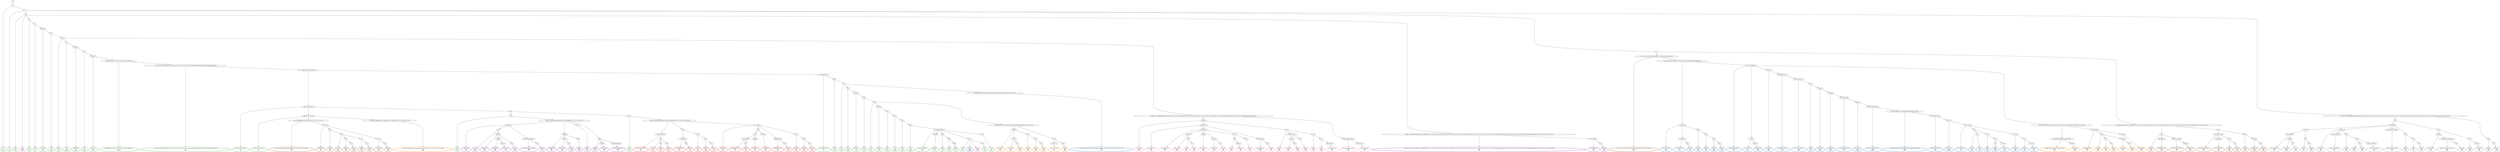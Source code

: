 digraph T {
	{
		rank=same
		410 [penwidth=3,colorscheme=set19,color=3,label="0_P\nP\n0.74%"]
		408 [penwidth=3,colorscheme=set19,color=3,label="1_P\nP\n7.1%"]
		406 [penwidth=3,colorscheme=set19,color=3,label="2;8_P\nP\n3.5%"]
		404 [penwidth=3,colorscheme=set19,color=3,label="10_P\nP\n3.7%"]
		402 [penwidth=3,colorscheme=set19,color=3,label="19_P\nP\n1%"]
		400 [penwidth=3,colorscheme=set19,color=3,label="24;28;30_P\nP\n0.44%"]
		398 [penwidth=3,colorscheme=set19,color=3,label="35_P\nP\n0.56%"]
		396 [penwidth=3,colorscheme=set19,color=3,label="43;47_P\nP\n0.25%"]
		394 [penwidth=3,colorscheme=set19,color=3,label="54_P\nP\n0.0053%"]
		392 [penwidth=3,colorscheme=set19,color=3,label="58;59;63_P\nP\n0.038%"]
		390 [penwidth=3,colorscheme=set19,color=3,label="66_P\nP\n0.021%"]
		388 [penwidth=3,colorscheme=set19,color=3,label="74;82;87_P\nP\n0.024%"]
		386 [penwidth=3,colorscheme=set19,color=3,label="90;95;98;105;118;123;124;127;136;141;148;153;159;162_P\nP\n0.0046%"]
		384 [penwidth=3,colorscheme=set19,color=3,label="172;178;181;186;190;195;200;211;214;215;224;227;231;237;238;242;250;258;276;282;286;296;303;306;314;318;329;336;340;343;345_P\nP\n0.02%"]
		381 [penwidth=3,colorscheme=set19,color=3,label="461;468;472;476;481_P\nP\n1.8%"]
		379 [penwidth=3,colorscheme=set19,color=3,label="488;502;511;519;526_P\nP\n6.1%"]
		376 [penwidth=3,colorscheme=set19,color=3,label="510_P\nP\n9.4%"]
		374 [penwidth=3,colorscheme=set19,color=3,label="518_P\nP\n6.6%"]
		372 [penwidth=3,colorscheme=set19,color=3,label="475;480;487;501_P\nP\n1%"]
		370 [penwidth=3,colorscheme=set19,color=3,label="509_P\nP\n0.74%"]
		368 [penwidth=3,colorscheme=set19,color=3,label="517_P\nP\n2.7%"]
		366 [penwidth=3,colorscheme=set19,color=3,label="533_P\nP\n0.46%"]
		364 [penwidth=3,colorscheme=set19,color=3,label="540;548_P\nP\n1.4%"]
		362 [penwidth=3,colorscheme=set19,color=3,label="568_P\nP\n0.51%"]
		360 [penwidth=3,colorscheme=set19,color=3,label="571_P\nP\n1.1%"]
		358 [penwidth=3,colorscheme=set19,color=3,label="581;586_P\nP\n0.71%"]
		356 [penwidth=3,colorscheme=set19,color=3,label="605_P\nP\n0.037%"]
		354 [penwidth=3,colorscheme=set19,color=3,label="612_P\nP\n0.099%"]
		352 [penwidth=3,colorscheme=set19,color=3,label="619_P\nP\n0.027%"]
		350 [penwidth=3,colorscheme=set19,color=3,label="638_P\nP\n0.0053%"]
		348 [penwidth=3,colorscheme=set19,color=3,label="652;667;668;676_P\nP\n9.4%"]
		346 [penwidth=3,colorscheme=set19,color=3,label="685;690_P\nP\n8.5%"]
		344 [penwidth=3,colorscheme=set19,color=3,label="689_P\nP\n1.7%"]
		342 [penwidth=3,colorscheme=set19,color=3,label="694_P\nP\n1.5%"]
		340 [penwidth=3,colorscheme=set19,color=3,label="698_P\nP\n11%"]
		338 [penwidth=3,colorscheme=set19,color=3,label="693_P\nP\n5.3%"]
		336 [penwidth=3,colorscheme=set19,color=3,label="697_P\nP\n6.4%"]
		334 [penwidth=3,colorscheme=set19,color=3,label="714_P\nP\n5.8%"]
		332 [penwidth=3,colorscheme=set19,color=2,label="525;556;564;572;587;593;598;613;644;657;680;683;687;695;700;706;718;732;736;741;771_M1\nM1\n5.5%"]
		331 [penwidth=3,colorscheme=set19,color=2,label="693_M1\nM1\n0.038%"]
		326 [penwidth=3,colorscheme=set19,color=2,label="241;245;249_M1\nM1\n6.7%"]
		324 [penwidth=3,colorscheme=set19,color=2,label="257;269;274_M1\nM1\n1.6%"]
		322 [penwidth=3,colorscheme=set19,color=2,label="289_M1\nM1\n5.4%"]
		320 [penwidth=3,colorscheme=set19,color=2,label="280_M1\nM1\n0.13%"]
		318 [penwidth=3,colorscheme=set19,color=2,label="288_M1\nM1\n1.4%"]
		316 [penwidth=3,colorscheme=set19,color=2,label="294_M1\nM1\n0.98%"]
		314 [penwidth=3,colorscheme=set19,color=2,label="305_M1\nM1\n5.4%"]
		312 [penwidth=3,colorscheme=set19,color=2,label="252;256;264;268_M1\nM1\n11%"]
		310 [penwidth=3,colorscheme=set19,color=2,label="273;279_M1\nM1\n4.7%"]
		308 [penwidth=3,colorscheme=set19,color=2,label="285;293_M1\nM1\n5.6%"]
		306 [penwidth=3,colorscheme=set19,color=2,label="278;284_M1\nM1\n0.89%"]
		304 [penwidth=3,colorscheme=set19,color=2,label="292;298;302;310_M1\nM1\n0.21%"]
		302 [penwidth=3,colorscheme=set19,color=2,label="313;317;324;326_M1\nM1\n0.46%"]
		300 [penwidth=3,colorscheme=set19,color=2,label="335_M1\nM1\n0.11%"]
		298 [penwidth=3,colorscheme=set19,color=2,label="339;342_M1\nM1\n0.19%"]
		296 [penwidth=3,colorscheme=set19,color=2,label="354;358_M1\nM1\n0.19%"]
		294 [penwidth=3,colorscheme=set19,color=2,label="379;394;403;425_M1\nM1\n0.11%"]
		292 [penwidth=3,colorscheme=set19,color=2,label="434;445_M1\nM1\n0.0069%"]
		290 [penwidth=3,colorscheme=set19,color=2,label="462;473;478;489;504_M1\nM1\n0.0087%"]
		288 [penwidth=3,colorscheme=set19,color=2,label="543;552;560;566;575;578;583;589;595;601;608;622;627;633_M1\nM1\n0.052%"]
		286 [penwidth=3,colorscheme=set19,color=2,label="653;663;673;679_M1\nM1\n0.04%"]
		284 [penwidth=3,colorscheme=set19,color=2,label="691;715_M1\nM1\n0.0069%"]
		282 [penwidth=3,colorscheme=set19,color=2,label="724;725;729_M1\nM1\n3%"]
		280 [penwidth=3,colorscheme=set19,color=2,label="738_M1\nM1\n9.9%"]
		278 [penwidth=3,colorscheme=set19,color=2,label="744_M1\nM1\n11%"]
		276 [penwidth=3,colorscheme=set19,color=2,label="749_M1\nM1\n3.8%"]
		273 [penwidth=3,colorscheme=set19,color=2,label="766_M1\nM1\n6.8%"]
		271 [penwidth=3,colorscheme=set19,color=2,label="774;780_M1\nM1\n5.4%"]
		269 [penwidth=3,colorscheme=set19,color=2,label="743;748_M1\nM1\n0.94%"]
		267 [penwidth=3,colorscheme=set19,color=2,label="773_M1\nM1\n2.4%"]
		265 [penwidth=3,colorscheme=set19,color=2,label="779;783_M1\nM1\n6.1%"]
		264 [penwidth=3,colorscheme=set19,color=8,label="2;8_M2\nM2\n0.012%"]
		261 [penwidth=3,colorscheme=set19,color=8,label="435;446_M2\nM2\n0.73%"]
		259 [penwidth=3,colorscheme=set19,color=8,label="453;464;474_M2\nM2\n3.4%"]
		257 [penwidth=3,colorscheme=set19,color=8,label="479;485;493_M2\nM2\n5.9%"]
		255 [penwidth=3,colorscheme=set19,color=8,label="499;507_M2\nM2\n0.81%"]
		253 [penwidth=3,colorscheme=set19,color=8,label="515_M2\nM2\n3.6%"]
		251 [penwidth=3,colorscheme=set19,color=8,label="523_M2\nM2\n7.6%"]
		249 [penwidth=3,colorscheme=set19,color=8,label="506;538_M2\nM2\n6.3%"]
		247 [penwidth=3,colorscheme=set19,color=8,label="514;532_M2\nM2\n3.1%"]
		245 [penwidth=3,colorscheme=set19,color=8,label="537_M2\nM2\n5.5%"]
		242 [penwidth=3,colorscheme=set19,color=8,label="536_M2\nM2\n11%"]
		240 [penwidth=3,colorscheme=set19,color=8,label="546;555_M2\nM2\n6%"]
		238 [penwidth=3,colorscheme=set19,color=8,label="545_M2\nM2\n6%"]
		236 [penwidth=3,colorscheme=set19,color=8,label="484;492;498_M2\nM2\n0.58%"]
		234 [penwidth=3,colorscheme=set19,color=8,label="530_M2\nM2\n5%"]
		232 [penwidth=3,colorscheme=set19,color=8,label="463_M2\nM2\n6.2%"]
		229 [penwidth=3,colorscheme=set19,color=8,label="522;529_M2\nM2\n4.7%"]
		227 [penwidth=3,colorscheme=set19,color=8,label="562_M2\nM2\n5.5%"]
		225 [penwidth=3,colorscheme=set19,color=8,label="528_M2\nM2\n5.1%"]
		223 [penwidth=3,colorscheme=set19,color=8,label="483_M2\nM2\n1.3%"]
		221 [penwidth=3,colorscheme=set19,color=8,label="521_M2\nM2\n0.39%"]
		219 [penwidth=3,colorscheme=set19,color=8,label="527;544;554_M2\nM2\n5.6%"]
		217 [penwidth=3,colorscheme=set19,color=8,label="452;482;490;513;520_M2\nM2\n0.9%"]
		215 [penwidth=3,colorscheme=set19,color=8,label="553;561;567_M2\nM2\n5%"]
		214 [penwidth=3,colorscheme=set19,color=8,label="693_M2\nM2\n0.33%"]
		208 [penwidth=3,colorscheme=set19,color=9,label="382;388;408_M3\nM3\n7.5%"]
		206 [penwidth=3,colorscheme=set19,color=9,label="419;439_M3\nM3\n0.46%"]
		204 [penwidth=3,colorscheme=set19,color=9,label="457_M3\nM3\n5.3%"]
		202 [penwidth=3,colorscheme=set19,color=9,label="397_M3\nM3\n5%"]
		200 [penwidth=3,colorscheme=set19,color=9,label="456_M3\nM3\n5.1%"]
		198 [penwidth=3,colorscheme=set19,color=9,label="374;381_M3\nM3\n4.9%"]
		196 [penwidth=3,colorscheme=set19,color=9,label="387;407;418;438_M3\nM3\n6%"]
		194 [penwidth=3,colorscheme=set19,color=9,label="396_M3\nM3\n4.9%"]
		192 [penwidth=3,colorscheme=set19,color=9,label="406_M3\nM3\n0.31%"]
		190 [penwidth=3,colorscheme=set19,color=9,label="417_M3\nM3\n5.6%"]
		188 [penwidth=3,colorscheme=set19,color=9,label="427;437;455;466_M3\nM3\n5.1%"]
		186 [penwidth=3,colorscheme=set19,color=9,label="380;386;405;416;448_M3\nM3\n6.4%"]
		184 [penwidth=3,colorscheme=set19,color=9,label="385_M3\nM3\n2.2%"]
		182 [penwidth=3,colorscheme=set19,color=9,label="395_M3\nM3\n1%"]
		180 [penwidth=3,colorscheme=set19,color=9,label="415_M3\nM3\n6.4%"]
		177 [penwidth=3,colorscheme=set19,color=9,label="366;373_M3\nM3\n4.3%"]
		175 [penwidth=3,colorscheme=set19,color=9,label="384;404;414;436;447;454_M3\nM3\n0.38%"]
		173 [penwidth=3,colorscheme=set19,color=9,label="465_M3\nM3\n5.5%"]
		171 [penwidth=3,colorscheme=set19,color=9,label="372_M3\nM3\n4.9%"]
		169 [penwidth=3,colorscheme=set19,color=9,label="413;426_M3\nM3\n5.2%"]
		167 [penwidth=3,colorscheme=set19,color=9,label="363_M3\nM3\n5.2%"]
		165 [penwidth=3,colorscheme=set19,color=9,label="371_M3\nM3\n8.4%"]
		163 [penwidth=3,colorscheme=set19,color=7,label="565;574;588;599;615;620;640;647;661;671;703;707;712;720;722_M4\nM4\n3.4%"]
		161 [penwidth=3,colorscheme=set19,color=7,label="730;735_M4\nM4\n3%"]
		159 [penwidth=3,colorscheme=set19,color=7,label="739_M4\nM4\n12%"]
		157 [penwidth=3,colorscheme=set19,color=7,label="750_M4\nM4\n4.8%"]
		155 [penwidth=3,colorscheme=set19,color=7,label="758_M4\nM4\n1.9%"]
		153 [penwidth=3,colorscheme=set19,color=7,label="776_M4\nM4\n6.6%"]
		151 [penwidth=3,colorscheme=set19,color=7,label="767_M4\nM4\n3.1%"]
		149 [penwidth=3,colorscheme=set19,color=7,label="781_M4\nM4\n5.4%"]
		147 [penwidth=3,colorscheme=set19,color=7,label="757;775_M4\nM4\n1.6%"]
		145 [penwidth=3,colorscheme=set19,color=7,label="784_M4\nM4\n5.5%"]
		142 [penwidth=3,colorscheme=set19,color=7,label="368_M4\nM4\n2.4%"]
		140 [penwidth=3,colorscheme=set19,color=7,label="389;400;451_M4\nM4\n8.9%"]
		138 [penwidth=3,colorscheme=set19,color=7,label="399;411;422;429_M4\nM4\n2.6%"]
		136 [penwidth=3,colorscheme=set19,color=7,label="442;450_M4\nM4\n5.9%"]
		133 [penwidth=3,colorscheme=set19,color=7,label="398;410;421;428_M4\nM4\n3.1%"]
		131 [penwidth=3,colorscheme=set19,color=7,label="441;459;467_M4\nM4\n9.8%"]
		129 [penwidth=3,colorscheme=set19,color=7,label="458_M4\nM4\n1.4%"]
		127 [penwidth=3,colorscheme=set19,color=7,label="471_M4\nM4\n5.5%"]
		125 [penwidth=3,colorscheme=set19,color=7,label="409_M4\nM4\n4.1%"]
		123 [penwidth=3,colorscheme=set19,color=7,label="420;440_M4\nM4\n0.025%"]
		121 [penwidth=3,colorscheme=set19,color=7,label="449_M4\nM4\n8.8%"]
		120 [penwidth=3,colorscheme=set19,color=7,label="11;12;15;22;25;32;37;40;44;51;64;68;75;79;83;85;92;104;106;110;114_M4\nM4\n0.35%"]
		118 [penwidth=3,colorscheme=set19,color=5,label="551;558;577;594;600;607;621;648;662;672;675;678;681;704;713;723;726;733;751;759_M5\nM5\n9.2%"]
		115 [penwidth=3,colorscheme=set19,color=5,label="740;746_M5\nM5\n1.1%"]
		113 [penwidth=3,colorscheme=set19,color=5,label="753;763_M5\nM5\n5.6%"]
		111 [penwidth=3,colorscheme=set19,color=5,label="769_M5\nM5\n8.2%"]
		109 [penwidth=3,colorscheme=set19,color=5,label="762_M5\nM5\n2.1%"]
		107 [penwidth=3,colorscheme=set19,color=5,label="768_M5\nM5\n5.5%"]
		105 [penwidth=3,colorscheme=set19,color=5,label="778_M5\nM5\n6.4%"]
		102 [penwidth=3,colorscheme=set19,color=5,label="752;761;777_M5\nM5\n8%"]
		100 [penwidth=3,colorscheme=set19,color=5,label="760_M5\nM5\n8.6%"]
		97 [penwidth=3,colorscheme=set19,color=5,label="576;580;590;596;603;610;616;624;629_M5\nM5\n5.5%"]
		95 [penwidth=3,colorscheme=set19,color=5,label="650;655_M5\nM5\n6.2%"]
		93 [penwidth=3,colorscheme=set19,color=5,label="579;584;602_M5\nM5\n2.7%"]
		91 [penwidth=3,colorscheme=set19,color=5,label="609_M5\nM5\n4.4%"]
		89 [penwidth=3,colorscheme=set19,color=5,label="623_M5\nM5\n4.7%"]
		87 [penwidth=3,colorscheme=set19,color=5,label="641_M5\nM5\n6.3%"]
		85 [penwidth=3,colorscheme=set19,color=5,label="628;635_M5\nM5\n2.2%"]
		83 [penwidth=3,colorscheme=set19,color=5,label="654_M5\nM5\n5.2%"]
		81 [penwidth=3,colorscheme=set19,color=5,label="634;649_M5\nM5\n8.2%"]
		78 [penwidth=3,colorscheme=set19,color=4,label="788;793_M6\nM6\n1.7%"]
		76 [penwidth=3,colorscheme=set19,color=4,label="801_M6\nM6\n3.3%"]
		74 [penwidth=3,colorscheme=set19,color=4,label="808;814_M6\nM6\n6.6%"]
		72 [penwidth=3,colorscheme=set19,color=4,label="823;830_M6\nM6\n0.49%"]
		70 [penwidth=3,colorscheme=set19,color=4,label="851;852_M6\nM6\n5%"]
		68 [penwidth=3,colorscheme=set19,color=4,label="829_M6\nM6\n8.2%"]
		66 [penwidth=3,colorscheme=set19,color=4,label="807;813;822;828;838_M6\nM6\n3.2%"]
		64 [penwidth=3,colorscheme=set19,color=4,label="850_M6\nM6\n7.7%"]
		62 [penwidth=3,colorscheme=set19,color=4,label="792;800_M6\nM6\n12%"]
		60 [penwidth=3,colorscheme=set19,color=4,label="821;827_M6\nM6\n3.8%"]
		58 [penwidth=3,colorscheme=set19,color=4,label="837_M6\nM6\n6.3%"]
		56 [penwidth=3,colorscheme=set19,color=4,label="836_M6\nM6\n5.8%"]
		54 [penwidth=3,colorscheme=set19,color=4,label="799_M6\nM6\n6.1%"]
		52 [penwidth=3,colorscheme=set19,color=4,label="806_M6\nM6\n4.5%"]
		50 [penwidth=3,colorscheme=set19,color=4,label="812;820_M6\nM6\n9%"]
		48 [penwidth=3,colorscheme=set19,color=4,label="819;835;844;849_M6\nM6\n5.2%"]
		46 [penwidth=3,colorscheme=set19,color=4,label="14;18;21;27;29;31;34;42;49;56;62;77;81;86;94;108;113;117;126;130;145;152;155;161;164;168;171;180;203;218;221;226;230;236;240;248;255;261;267;287;311;321;332;347;365;370;377;392;402;430;443;460;486;494;500;508;516;524;539;547;563;570;585;591;617;636;642;659;664;682;708;716;721;731;747;764;770;782_M6\nM6\n4.9%"]
		44 [penwidth=3,colorscheme=set19,color=4,label="787;798;805_M6\nM6\n1.2%"]
		42 [penwidth=3,colorscheme=set19,color=4,label="818_M6\nM6\n5.2%"]
		39 [penwidth=3,colorscheme=set19,color=1,label="785;791;797;804_M7\nM7\n6.3%"]
		37 [penwidth=3,colorscheme=set19,color=1,label="811_M7\nM7\n3.4%"]
		35 [penwidth=3,colorscheme=set19,color=1,label="843_M7\nM7\n6.7%"]
		33 [penwidth=3,colorscheme=set19,color=1,label="848_M7\nM7\n8.2%"]
		30 [penwidth=3,colorscheme=set19,color=1,label="790;796;803_M7\nM7\n8.1%"]
		28 [penwidth=3,colorscheme=set19,color=1,label="842_M7\nM7\n5.1%"]
		26 [penwidth=3,colorscheme=set19,color=1,label="795_M7\nM7\n9%"]
		24 [penwidth=3,colorscheme=set19,color=1,label="810_M7\nM7\n0.53%"]
		22 [penwidth=3,colorscheme=set19,color=1,label="817_M7\nM7\n7.1%"]
		20 [penwidth=3,colorscheme=set19,color=1,label="789;794_M7\nM7\n4.2%"]
		16 [penwidth=3,colorscheme=set19,color=1,label="826;834;841_M7\nM7\n6%"]
		14 [penwidth=3,colorscheme=set19,color=1,label="847_M7\nM7\n6%"]
		12 [penwidth=3,colorscheme=set19,color=1,label="833;846_M7\nM7\n5.7%"]
		10 [penwidth=3,colorscheme=set19,color=1,label="825;840_M7\nM7\n5.7%"]
		8 [penwidth=3,colorscheme=set19,color=1,label="809;832;839_M7\nM7\n4.6%"]
		6 [penwidth=3,colorscheme=set19,color=1,label="845_M7\nM7\n5.2%"]
		4 [penwidth=3,colorscheme=set19,color=1,label="815_M7\nM7\n1.1%"]
		2 [penwidth=3,colorscheme=set19,color=1,label="824_M7\nM7\n2.2%"]
		0 [penwidth=3,colorscheme=set19,color=1,label="831_M7\nM7\n5.1%"]
	}
	412 [label="GL"]
	411 [label="0"]
	409 [label="1"]
	407 [label="2;8"]
	405 [label="10"]
	403 [label="19"]
	401 [label="24;28;30"]
	399 [label="35"]
	397 [label="43;47"]
	395 [label="54"]
	393 [label="58;59;63"]
	391 [label="66"]
	389 [label="74;82;87"]
	387 [label="90;95;98;105;118;123;124;127;136;141;148;153;159;162"]
	385 [label="172;178;181;186;190;195;200;211;214;215;224;227;231;237;238;242;250;258;276;282;286;296;303;306;314;318;329;336;340;343;345"]
	383 [label="356;383;391;423;431;432;444"]
	382 [label="461;468;472;476;481"]
	380 [label="488;502;511;519;526"]
	378 [label="495"]
	377 [label="510"]
	375 [label="518"]
	373 [label="475;480;487;501"]
	371 [label="509"]
	369 [label="517"]
	367 [label="533"]
	365 [label="540;548"]
	363 [label="568"]
	361 [label="571"]
	359 [label="581;586"]
	357 [label="605"]
	355 [label="612"]
	353 [label="619"]
	351 [label="638"]
	349 [label="652;667;668;676"]
	347 [label="685;690"]
	345 [label="689"]
	343 [label="694"]
	341 [label="698"]
	339 [label="693"]
	337 [label="697"]
	335 [label="714"]
	333 [label="525;556;564;572;587;593;598;613;644;657;680;683;687;695;700;706;718;732;736;741;771"]
	330 [label="4"]
	329 [label="11;12;15;22;25;32;37;40;44;51;64;68;75;79;83;85;92;104;106;110;114"]
	328 [label="121;128;138;140;143;149;157;160;166;174;179;182;188;192;197;206;209;212;216"]
	327 [label="241;245;249"]
	325 [label="257;269;274"]
	323 [label="289"]
	321 [label="280"]
	319 [label="288"]
	317 [label="294"]
	315 [label="305"]
	313 [label="252;256;264;268"]
	311 [label="273;279"]
	309 [label="285;293"]
	307 [label="278;284"]
	305 [label="292;298;302;310"]
	303 [label="313;317;324;326"]
	301 [label="335"]
	299 [label="339;342"]
	297 [label="354;358"]
	295 [label="379;394;403;425"]
	293 [label="434;445"]
	291 [label="462;473;478;489;504"]
	289 [label="543;552;560;566;575;578;583;589;595;601;608;622;627;633"]
	287 [label="653;663;673;679"]
	285 [label="691;715"]
	283 [label="724;725;729"]
	281 [label="738"]
	279 [label="744"]
	277 [label="749"]
	275 [label="756"]
	274 [label="766"]
	272 [label="774;780"]
	270 [label="743;748"]
	268 [label="773"]
	266 [label="779;783"]
	263 [label="50;55;60;67;71;78;84;88;91;96;99;101;103;109;131;137;142;146;156;165;169;173;187;191;196;205;208;222;225;232;243;246;251;253;259;266;271;275;281;290;295;299;308;316;320;328;331;337;346;349;352;362;369;390;401;412"]
	262 [label="435;446"]
	260 [label="453;464;474"]
	258 [label="479;485;493"]
	256 [label="499;507"]
	254 [label="515"]
	252 [label="523"]
	250 [label="506;538"]
	248 [label="514;532"]
	246 [label="537"]
	244 [label="531"]
	243 [label="536"]
	241 [label="546;555"]
	239 [label="545"]
	237 [label="484;492;498"]
	235 [label="530"]
	233 [label="463"]
	231 [label="470;491;497;505"]
	230 [label="522;529"]
	228 [label="562"]
	226 [label="528"]
	224 [label="483"]
	222 [label="521"]
	220 [label="527;544;554"]
	218 [label="452;482;490;513;520"]
	216 [label="553;561;567"]
	213 [label="3;5;7;9;13;17;20;23;26;33;36;39;46;53;61;65;70;73;93;100;102;107;112;116;119;122;125;129;133;135;139;147;151;154;175;177;185;189;194;199;202;204;220;223;229;234;235;262;265;270;277;283;291;300;304;307;315;319;327;330;344"]
	212 [label="351"]
	211 [label="355;360;364"]
	210 [label="367;375"]
	209 [label="382;388;408"]
	207 [label="419;439"]
	205 [label="457"]
	203 [label="397"]
	201 [label="456"]
	199 [label="374;381"]
	197 [label="387;407;418;438"]
	195 [label="396"]
	193 [label="406"]
	191 [label="417"]
	189 [label="427;437;455;466"]
	187 [label="380;386;405;416;448"]
	185 [label="385"]
	183 [label="395"]
	181 [label="415"]
	179 [label="359"]
	178 [label="366;373"]
	176 [label="384;404;414;436;447;454"]
	174 [label="465"]
	172 [label="372"]
	170 [label="413;426"]
	168 [label="363"]
	166 [label="371"]
	164 [label="565;574;588;599;615;620;640;647;661;671;703;707;712;720;722"]
	162 [label="730;735"]
	160 [label="739"]
	158 [label="750"]
	156 [label="758"]
	154 [label="776"]
	152 [label="767"]
	150 [label="781"]
	148 [label="757;775"]
	146 [label="784"]
	144 [label="6;16;38;41;45;48;52;57;69;72;76;80;89;97;111;115;120;132;134;144;150;158;163;167;170;176;183;184;193;198;201;207;210;213;217;219;228;233;239;244;247;254;260;263;272;301;312;322;333;361"]
	143 [label="368"]
	141 [label="389;400;451"]
	139 [label="399;411;422;429"]
	137 [label="442;450"]
	135 [label="376"]
	134 [label="398;410;421;428"]
	132 [label="441;459;467"]
	130 [label="458"]
	128 [label="471"]
	126 [label="409"]
	124 [label="420;440"]
	122 [label="449"]
	119 [label="551;558;577;594;600;607;621;648;662;672;675;678;681;704;713;723;726;733;751;759"]
	117 [label="592;597;604;611;618;625;630;637;643;651;656;660;665;686;699;705;709;717;728"]
	116 [label="740;746"]
	114 [label="753;763"]
	112 [label="769"]
	110 [label="762"]
	108 [label="768"]
	106 [label="778"]
	104 [label="745"]
	103 [label="752;761;777"]
	101 [label="760"]
	99 [label="297;309;323;325;334;338;341;348;350;353;357;378;393;424;433;469;477;496;503;512;535;542;559"]
	98 [label="576;580;590;596;603;610;616;624;629"]
	96 [label="650;655"]
	94 [label="579;584;602"]
	92 [label="609"]
	90 [label="623"]
	88 [label="641"]
	86 [label="628;635"]
	84 [label="654"]
	82 [label="634;649"]
	80 [label="550;557;573;582;632;646;658;670;674;677;684;688;692;702;711;737;742;755;772"]
	79 [label="788;793"]
	77 [label="801"]
	75 [label="808;814"]
	73 [label="823;830"]
	71 [label="851;852"]
	69 [label="829"]
	67 [label="807;813;822;828;838"]
	65 [label="850"]
	63 [label="792;800"]
	61 [label="821;827"]
	59 [label="837"]
	57 [label="836"]
	55 [label="799"]
	53 [label="806"]
	51 [label="812;820"]
	49 [label="819;835;844;849"]
	47 [label="14;18;21;27;29;31;34;42;49;56;62;77;81;86;94;108;113;117;126;130;145;152;155;161;164;168;171;180;203;218;221;226;230;236;240;248;255;261;267;287;311;321;332;347;365;370;377;392;402;430;443;460;486;494;500;508;516;524;539;547;563;570;585;591;617;636;642;659;664;682;708;716;721;731;747;764;770;782"]
	45 [label="787;798;805"]
	43 [label="818"]
	41 [label="534;541;549;569;606;614;626;631;639;645;666;669;696;701;710;719;727;734;754;765"]
	40 [label="785;791;797;804"]
	38 [label="811"]
	36 [label="843"]
	34 [label="848"]
	32 [label="786"]
	31 [label="790;796;803"]
	29 [label="842"]
	27 [label="795"]
	25 [label="810"]
	23 [label="817"]
	21 [label="789;794"]
	19 [label="802"]
	18 [label="816"]
	17 [label="826;834;841"]
	15 [label="847"]
	13 [label="833;846"]
	11 [label="825;840"]
	9 [label="809;832;839"]
	7 [label="845"]
	5 [label="815"]
	3 [label="824"]
	1 [label="831"]
	412 -> 411
	411 -> 410
	411 -> 409
	409 -> 408
	409 -> 407
	409 -> 330
	409 -> 213
	407 -> 406
	407 -> 405
	407 -> 264
	407 -> 47
	405 -> 404
	405 -> 403
	403 -> 402
	403 -> 401
	401 -> 400
	401 -> 399
	399 -> 398
	399 -> 397
	397 -> 396
	397 -> 395
	397 -> 263
	395 -> 394
	395 -> 393
	393 -> 392
	393 -> 391
	391 -> 390
	391 -> 389
	389 -> 388
	389 -> 387
	387 -> 386
	387 -> 385
	385 -> 384
	385 -> 383
	383 -> 382
	383 -> 373
	382 -> 381
	382 -> 380
	382 -> 378
	380 -> 379
	380 -> 164
	380 -> 119
	378 -> 377
	378 -> 375
	377 -> 376
	377 -> 80
	375 -> 374
	375 -> 41
	373 -> 372
	373 -> 371
	371 -> 370
	371 -> 369
	369 -> 368
	369 -> 367
	369 -> 333
	367 -> 366
	367 -> 365
	365 -> 364
	365 -> 363
	363 -> 362
	363 -> 361
	361 -> 360
	361 -> 359
	361 -> 117
	359 -> 358
	359 -> 357
	357 -> 356
	357 -> 355
	355 -> 354
	355 -> 353
	353 -> 352
	353 -> 351
	351 -> 350
	351 -> 349
	349 -> 348
	349 -> 347
	349 -> 345
	349 -> 339
	349 -> 335
	347 -> 346
	345 -> 344
	345 -> 343
	343 -> 342
	343 -> 341
	341 -> 340
	339 -> 338
	339 -> 337
	339 -> 331
	339 -> 214
	337 -> 336
	335 -> 334
	333 -> 332
	330 -> 329
	330 -> 144
	329 -> 328
	329 -> 120
	328 -> 327
	328 -> 313
	327 -> 326
	327 -> 325
	327 -> 321
	325 -> 324
	325 -> 323
	323 -> 322
	321 -> 320
	321 -> 319
	319 -> 318
	319 -> 317
	317 -> 316
	317 -> 315
	315 -> 314
	313 -> 312
	313 -> 311
	313 -> 307
	313 -> 99
	311 -> 310
	311 -> 309
	309 -> 308
	307 -> 306
	307 -> 305
	305 -> 304
	305 -> 303
	303 -> 302
	303 -> 301
	301 -> 300
	301 -> 299
	299 -> 298
	299 -> 297
	297 -> 296
	297 -> 295
	295 -> 294
	295 -> 293
	293 -> 292
	293 -> 291
	291 -> 290
	291 -> 289
	289 -> 288
	289 -> 287
	287 -> 286
	287 -> 285
	285 -> 284
	285 -> 283
	283 -> 282
	283 -> 281
	283 -> 270
	281 -> 280
	281 -> 279
	281 -> 277
	279 -> 278
	277 -> 276
	277 -> 275
	275 -> 274
	275 -> 272
	274 -> 273
	272 -> 271
	270 -> 269
	270 -> 268
	268 -> 267
	268 -> 266
	266 -> 265
	263 -> 262
	263 -> 218
	262 -> 261
	262 -> 260
	262 -> 233
	260 -> 259
	260 -> 258
	260 -> 237
	258 -> 257
	258 -> 256
	258 -> 250
	258 -> 248
	258 -> 244
	256 -> 255
	256 -> 254
	254 -> 253
	254 -> 252
	252 -> 251
	250 -> 249
	248 -> 247
	248 -> 246
	246 -> 245
	244 -> 243
	244 -> 239
	243 -> 242
	243 -> 241
	241 -> 240
	239 -> 238
	237 -> 236
	237 -> 235
	235 -> 234
	233 -> 232
	233 -> 231
	233 -> 224
	231 -> 230
	231 -> 226
	230 -> 229
	230 -> 228
	228 -> 227
	226 -> 225
	224 -> 223
	224 -> 222
	222 -> 221
	222 -> 220
	220 -> 219
	218 -> 217
	218 -> 216
	216 -> 215
	213 -> 212
	213 -> 168
	212 -> 211
	212 -> 179
	211 -> 210
	211 -> 199
	211 -> 187
	211 -> 185
	210 -> 209
	210 -> 203
	209 -> 208
	209 -> 207
	207 -> 206
	207 -> 205
	205 -> 204
	203 -> 202
	203 -> 201
	201 -> 200
	199 -> 198
	199 -> 197
	199 -> 195
	197 -> 196
	195 -> 194
	195 -> 193
	193 -> 192
	193 -> 191
	193 -> 189
	191 -> 190
	189 -> 188
	187 -> 186
	185 -> 184
	185 -> 183
	183 -> 182
	183 -> 181
	181 -> 180
	179 -> 178
	179 -> 172
	178 -> 177
	178 -> 176
	176 -> 175
	176 -> 174
	174 -> 173
	172 -> 171
	172 -> 170
	170 -> 169
	168 -> 167
	168 -> 166
	166 -> 165
	164 -> 163
	164 -> 162
	162 -> 161
	162 -> 160
	162 -> 148
	160 -> 159
	160 -> 158
	158 -> 157
	158 -> 156
	158 -> 152
	156 -> 155
	156 -> 154
	154 -> 153
	152 -> 151
	152 -> 150
	150 -> 149
	148 -> 147
	148 -> 146
	146 -> 145
	144 -> 143
	144 -> 135
	143 -> 142
	143 -> 141
	143 -> 139
	141 -> 140
	139 -> 138
	139 -> 137
	137 -> 136
	135 -> 134
	135 -> 126
	134 -> 133
	134 -> 132
	134 -> 130
	132 -> 131
	130 -> 129
	130 -> 128
	128 -> 127
	126 -> 125
	126 -> 124
	124 -> 123
	124 -> 122
	122 -> 121
	119 -> 118
	117 -> 116
	117 -> 104
	116 -> 115
	116 -> 114
	116 -> 110
	114 -> 113
	114 -> 112
	112 -> 111
	110 -> 109
	110 -> 108
	108 -> 107
	108 -> 106
	106 -> 105
	104 -> 103
	104 -> 101
	103 -> 102
	101 -> 100
	99 -> 98
	99 -> 94
	98 -> 97
	98 -> 96
	96 -> 95
	94 -> 93
	94 -> 92
	94 -> 82
	92 -> 91
	92 -> 90
	92 -> 86
	90 -> 89
	90 -> 88
	88 -> 87
	86 -> 85
	86 -> 84
	84 -> 83
	82 -> 81
	80 -> 79
	80 -> 63
	80 -> 55
	80 -> 53
	79 -> 78
	79 -> 77
	79 -> 67
	77 -> 76
	77 -> 75
	75 -> 74
	75 -> 73
	75 -> 69
	73 -> 72
	73 -> 71
	71 -> 70
	69 -> 68
	67 -> 66
	67 -> 65
	65 -> 64
	63 -> 62
	63 -> 61
	63 -> 57
	61 -> 60
	61 -> 59
	59 -> 58
	57 -> 56
	55 -> 54
	53 -> 52
	53 -> 51
	53 -> 49
	51 -> 50
	49 -> 48
	47 -> 46
	47 -> 45
	45 -> 44
	45 -> 43
	43 -> 42
	41 -> 40
	41 -> 32
	41 -> 21
	40 -> 39
	40 -> 38
	38 -> 37
	38 -> 36
	38 -> 34
	36 -> 35
	34 -> 33
	32 -> 31
	32 -> 27
	31 -> 30
	31 -> 29
	29 -> 28
	27 -> 26
	27 -> 25
	25 -> 24
	25 -> 23
	23 -> 22
	21 -> 20
	21 -> 19
	21 -> 9
	21 -> 5
	19 -> 18
	19 -> 11
	18 -> 17
	18 -> 13
	17 -> 16
	17 -> 15
	15 -> 14
	13 -> 12
	11 -> 10
	9 -> 8
	9 -> 7
	7 -> 6
	5 -> 4
	5 -> 3
	3 -> 2
	3 -> 1
	1 -> 0
}
